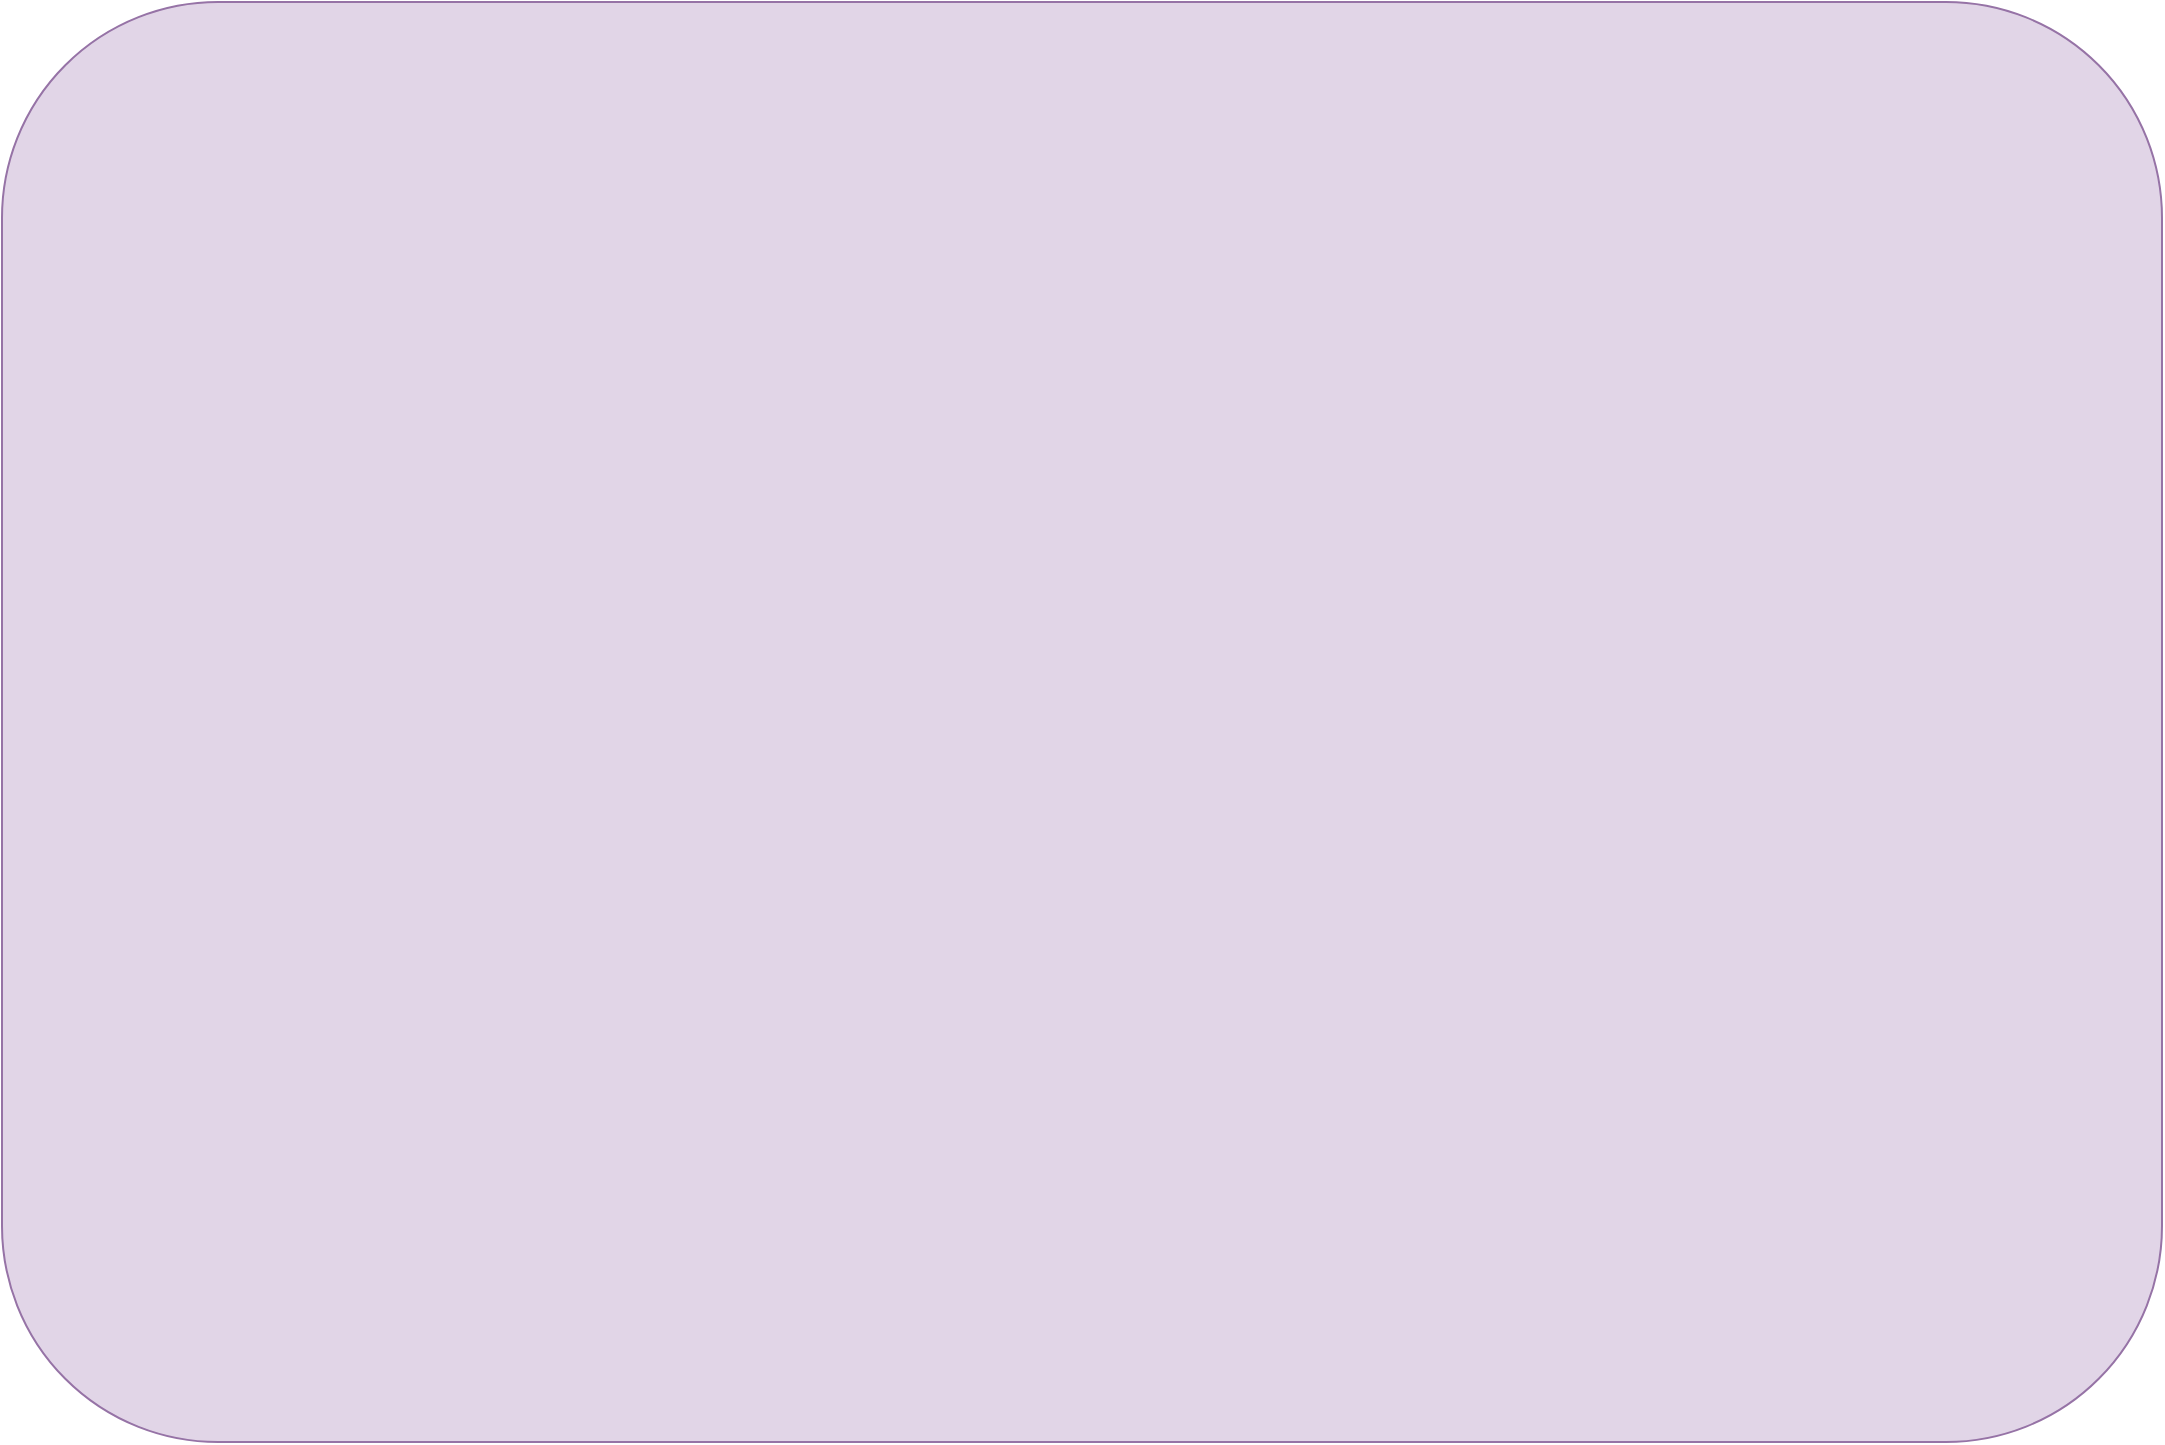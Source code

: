 <mxfile version="18.0.2" type="github"><diagram id="MFhtGyjAUJYwwNoKWrQx" name="Page-1"><mxGraphModel dx="1422" dy="754" grid="1" gridSize="10" guides="1" tooltips="1" connect="1" arrows="1" fold="1" page="1" pageScale="1" pageWidth="1169" pageHeight="827" math="0" shadow="0"><root><mxCell id="0"/><mxCell id="1" parent="0"/><mxCell id="8myqWU3uIw2f5IA8TL6u-1" value="" style="rounded=1;whiteSpace=wrap;html=1;fillColor=#e1d5e7;strokeColor=#9673a6;" parent="1" vertex="1"><mxGeometry x="60" y="50" width="1080" height="720" as="geometry"/></mxCell></root></mxGraphModel></diagram></mxfile>